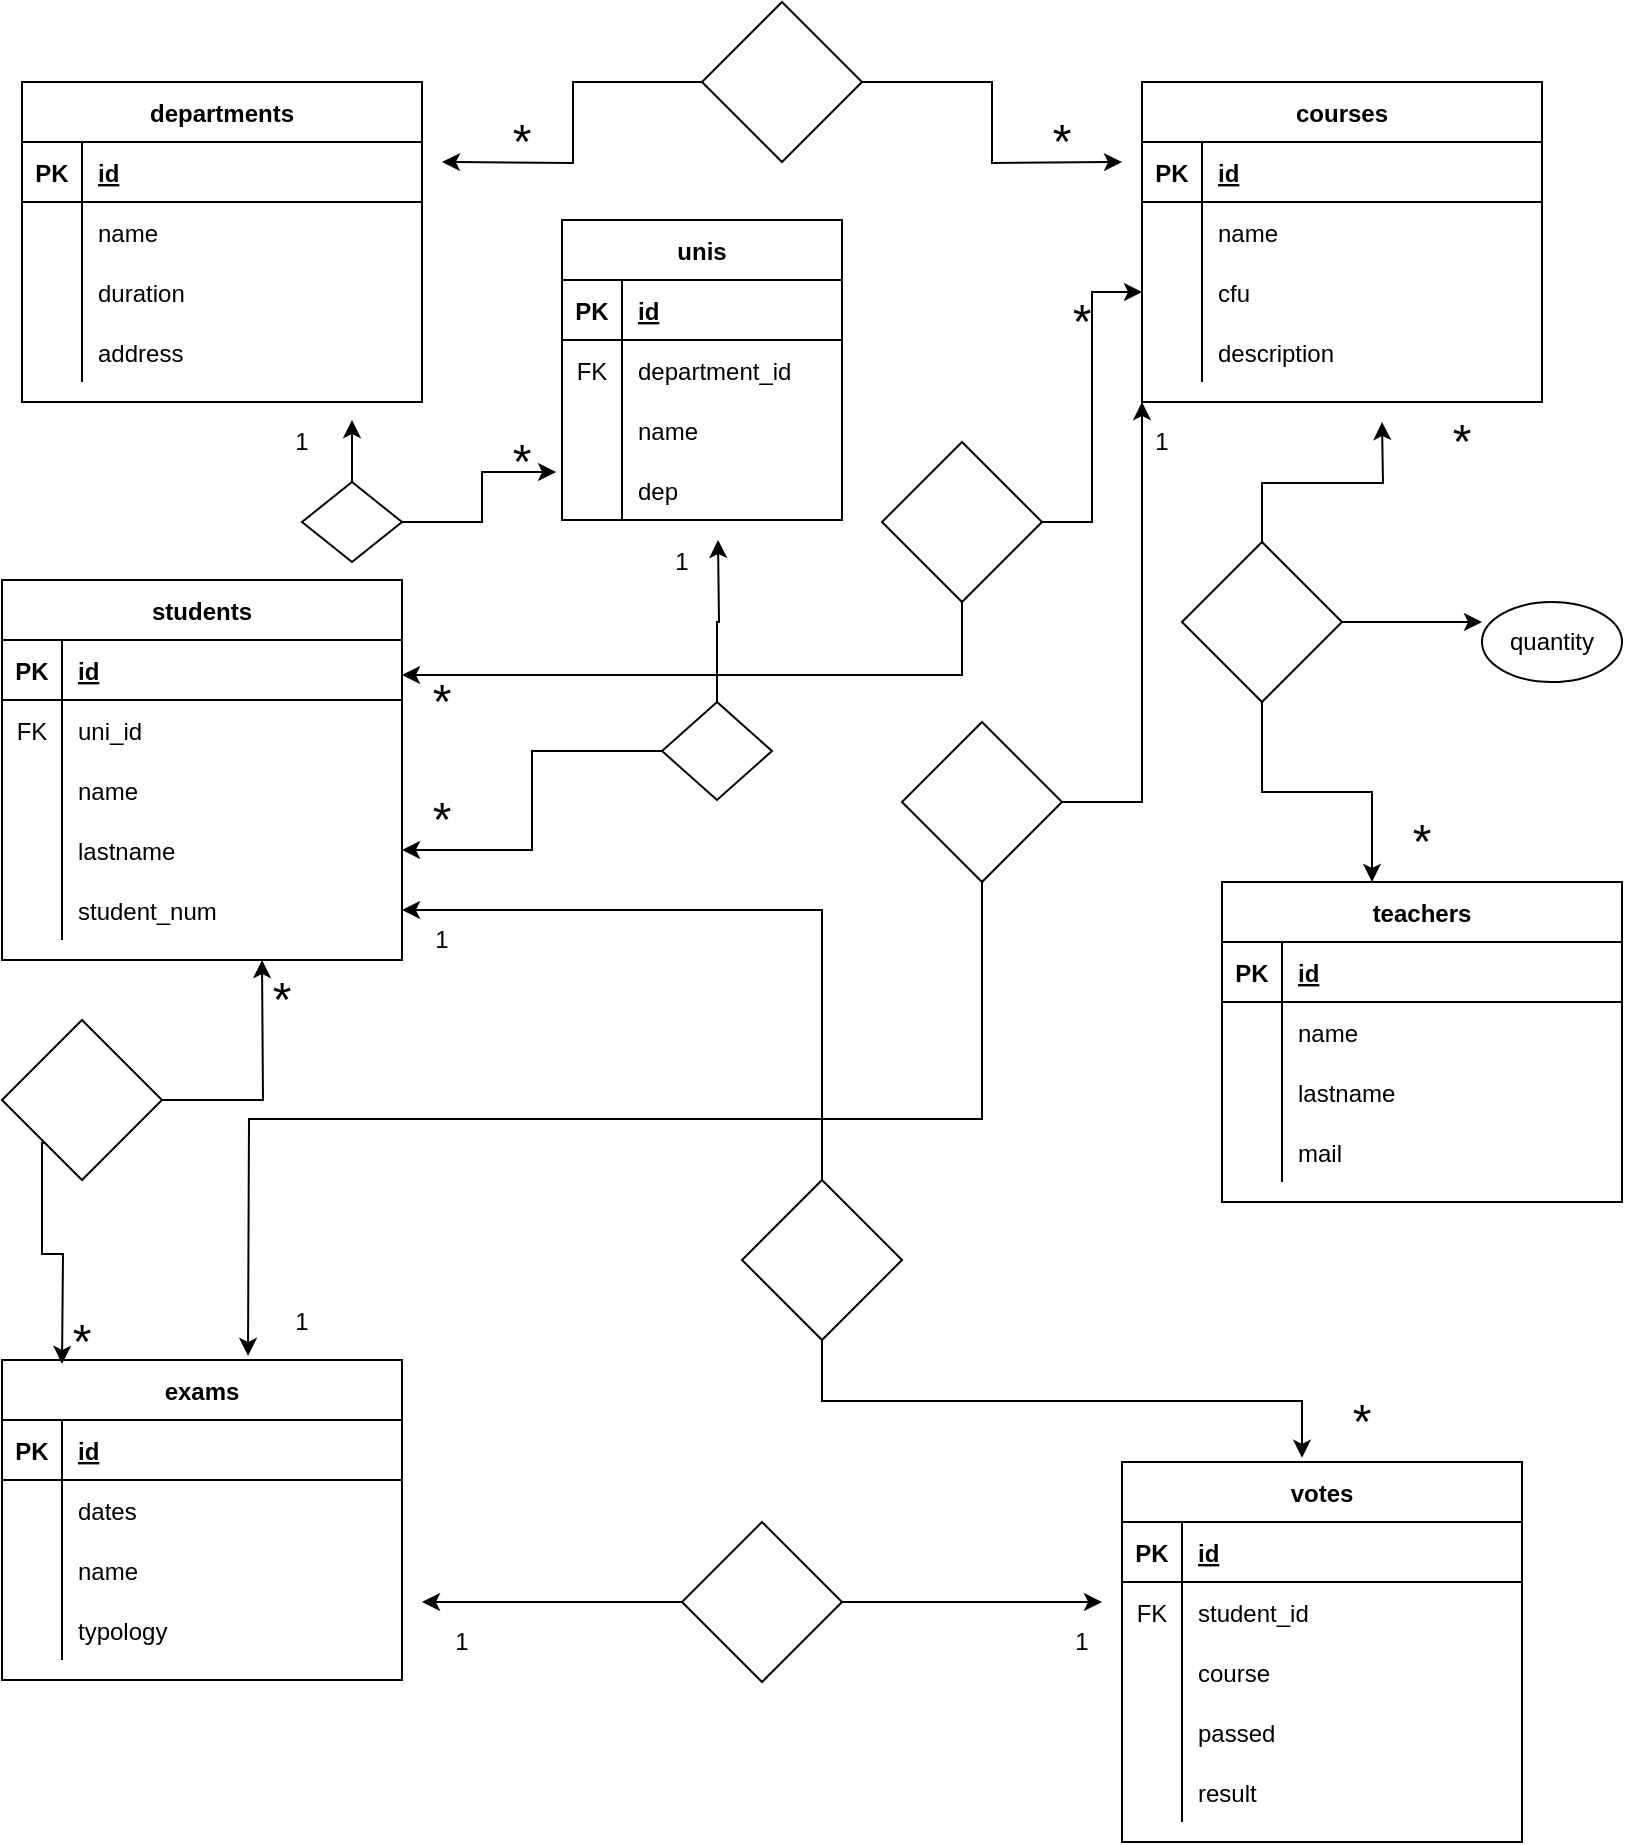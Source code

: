 <mxfile version="14.8.3"><diagram id="clsVCjoHMdySzh97KAbL" name="Page-1"><mxGraphModel dx="1422" dy="764" grid="1" gridSize="10" guides="1" tooltips="1" connect="1" arrows="1" fold="1" page="1" pageScale="1" pageWidth="850" pageHeight="1100" math="0" shadow="0"><root><mxCell id="0"/><mxCell id="1" parent="0"/><mxCell id="iBy4PMvm53z78CmQs3IG-14" value="departments" style="shape=table;startSize=30;container=1;collapsible=1;childLayout=tableLayout;fixedRows=1;rowLines=0;fontStyle=1;align=center;resizeLast=1;" vertex="1" parent="1"><mxGeometry x="40" y="41" width="200" height="160" as="geometry"/></mxCell><mxCell id="iBy4PMvm53z78CmQs3IG-15" value="" style="shape=partialRectangle;collapsible=0;dropTarget=0;pointerEvents=0;fillColor=none;top=0;left=0;bottom=1;right=0;points=[[0,0.5],[1,0.5]];portConstraint=eastwest;" vertex="1" parent="iBy4PMvm53z78CmQs3IG-14"><mxGeometry y="30" width="200" height="30" as="geometry"/></mxCell><mxCell id="iBy4PMvm53z78CmQs3IG-16" value="PK" style="shape=partialRectangle;connectable=0;fillColor=none;top=0;left=0;bottom=0;right=0;fontStyle=1;overflow=hidden;" vertex="1" parent="iBy4PMvm53z78CmQs3IG-15"><mxGeometry width="30" height="30" as="geometry"/></mxCell><mxCell id="iBy4PMvm53z78CmQs3IG-17" value="id" style="shape=partialRectangle;connectable=0;fillColor=none;top=0;left=0;bottom=0;right=0;align=left;spacingLeft=6;fontStyle=5;overflow=hidden;" vertex="1" parent="iBy4PMvm53z78CmQs3IG-15"><mxGeometry x="30" width="170" height="30" as="geometry"/></mxCell><mxCell id="iBy4PMvm53z78CmQs3IG-18" value="" style="shape=partialRectangle;collapsible=0;dropTarget=0;pointerEvents=0;fillColor=none;top=0;left=0;bottom=0;right=0;points=[[0,0.5],[1,0.5]];portConstraint=eastwest;" vertex="1" parent="iBy4PMvm53z78CmQs3IG-14"><mxGeometry y="60" width="200" height="30" as="geometry"/></mxCell><mxCell id="iBy4PMvm53z78CmQs3IG-19" value="" style="shape=partialRectangle;connectable=0;fillColor=none;top=0;left=0;bottom=0;right=0;editable=1;overflow=hidden;" vertex="1" parent="iBy4PMvm53z78CmQs3IG-18"><mxGeometry width="30" height="30" as="geometry"/></mxCell><mxCell id="iBy4PMvm53z78CmQs3IG-20" value="name" style="shape=partialRectangle;connectable=0;fillColor=none;top=0;left=0;bottom=0;right=0;align=left;spacingLeft=6;overflow=hidden;" vertex="1" parent="iBy4PMvm53z78CmQs3IG-18"><mxGeometry x="30" width="170" height="30" as="geometry"/></mxCell><mxCell id="iBy4PMvm53z78CmQs3IG-21" value="" style="shape=partialRectangle;collapsible=0;dropTarget=0;pointerEvents=0;fillColor=none;top=0;left=0;bottom=0;right=0;points=[[0,0.5],[1,0.5]];portConstraint=eastwest;" vertex="1" parent="iBy4PMvm53z78CmQs3IG-14"><mxGeometry y="90" width="200" height="30" as="geometry"/></mxCell><mxCell id="iBy4PMvm53z78CmQs3IG-22" value="" style="shape=partialRectangle;connectable=0;fillColor=none;top=0;left=0;bottom=0;right=0;editable=1;overflow=hidden;" vertex="1" parent="iBy4PMvm53z78CmQs3IG-21"><mxGeometry width="30" height="30" as="geometry"/></mxCell><mxCell id="iBy4PMvm53z78CmQs3IG-23" value="duration" style="shape=partialRectangle;connectable=0;fillColor=none;top=0;left=0;bottom=0;right=0;align=left;spacingLeft=6;overflow=hidden;" vertex="1" parent="iBy4PMvm53z78CmQs3IG-21"><mxGeometry x="30" width="170" height="30" as="geometry"/></mxCell><mxCell id="iBy4PMvm53z78CmQs3IG-24" value="" style="shape=partialRectangle;collapsible=0;dropTarget=0;pointerEvents=0;fillColor=none;top=0;left=0;bottom=0;right=0;points=[[0,0.5],[1,0.5]];portConstraint=eastwest;" vertex="1" parent="iBy4PMvm53z78CmQs3IG-14"><mxGeometry y="120" width="200" height="30" as="geometry"/></mxCell><mxCell id="iBy4PMvm53z78CmQs3IG-25" value="" style="shape=partialRectangle;connectable=0;fillColor=none;top=0;left=0;bottom=0;right=0;editable=1;overflow=hidden;" vertex="1" parent="iBy4PMvm53z78CmQs3IG-24"><mxGeometry width="30" height="30" as="geometry"/></mxCell><mxCell id="iBy4PMvm53z78CmQs3IG-26" value="address" style="shape=partialRectangle;connectable=0;fillColor=none;top=0;left=0;bottom=0;right=0;align=left;spacingLeft=6;overflow=hidden;" vertex="1" parent="iBy4PMvm53z78CmQs3IG-24"><mxGeometry x="30" width="170" height="30" as="geometry"/></mxCell><mxCell id="iBy4PMvm53z78CmQs3IG-27" value="courses" style="shape=table;startSize=30;container=1;collapsible=1;childLayout=tableLayout;fixedRows=1;rowLines=0;fontStyle=1;align=center;resizeLast=1;" vertex="1" parent="1"><mxGeometry x="600" y="41" width="200" height="160" as="geometry"/></mxCell><mxCell id="iBy4PMvm53z78CmQs3IG-28" value="" style="shape=partialRectangle;collapsible=0;dropTarget=0;pointerEvents=0;fillColor=none;top=0;left=0;bottom=1;right=0;points=[[0,0.5],[1,0.5]];portConstraint=eastwest;" vertex="1" parent="iBy4PMvm53z78CmQs3IG-27"><mxGeometry y="30" width="200" height="30" as="geometry"/></mxCell><mxCell id="iBy4PMvm53z78CmQs3IG-29" value="PK" style="shape=partialRectangle;connectable=0;fillColor=none;top=0;left=0;bottom=0;right=0;fontStyle=1;overflow=hidden;" vertex="1" parent="iBy4PMvm53z78CmQs3IG-28"><mxGeometry width="30" height="30" as="geometry"/></mxCell><mxCell id="iBy4PMvm53z78CmQs3IG-30" value="id" style="shape=partialRectangle;connectable=0;fillColor=none;top=0;left=0;bottom=0;right=0;align=left;spacingLeft=6;fontStyle=5;overflow=hidden;" vertex="1" parent="iBy4PMvm53z78CmQs3IG-28"><mxGeometry x="30" width="170" height="30" as="geometry"/></mxCell><mxCell id="iBy4PMvm53z78CmQs3IG-31" value="" style="shape=partialRectangle;collapsible=0;dropTarget=0;pointerEvents=0;fillColor=none;top=0;left=0;bottom=0;right=0;points=[[0,0.5],[1,0.5]];portConstraint=eastwest;" vertex="1" parent="iBy4PMvm53z78CmQs3IG-27"><mxGeometry y="60" width="200" height="30" as="geometry"/></mxCell><mxCell id="iBy4PMvm53z78CmQs3IG-32" value="" style="shape=partialRectangle;connectable=0;fillColor=none;top=0;left=0;bottom=0;right=0;editable=1;overflow=hidden;" vertex="1" parent="iBy4PMvm53z78CmQs3IG-31"><mxGeometry width="30" height="30" as="geometry"/></mxCell><mxCell id="iBy4PMvm53z78CmQs3IG-33" value="name" style="shape=partialRectangle;connectable=0;fillColor=none;top=0;left=0;bottom=0;right=0;align=left;spacingLeft=6;overflow=hidden;" vertex="1" parent="iBy4PMvm53z78CmQs3IG-31"><mxGeometry x="30" width="170" height="30" as="geometry"/></mxCell><mxCell id="iBy4PMvm53z78CmQs3IG-34" value="" style="shape=partialRectangle;collapsible=0;dropTarget=0;pointerEvents=0;fillColor=none;top=0;left=0;bottom=0;right=0;points=[[0,0.5],[1,0.5]];portConstraint=eastwest;" vertex="1" parent="iBy4PMvm53z78CmQs3IG-27"><mxGeometry y="90" width="200" height="30" as="geometry"/></mxCell><mxCell id="iBy4PMvm53z78CmQs3IG-35" value="" style="shape=partialRectangle;connectable=0;fillColor=none;top=0;left=0;bottom=0;right=0;editable=1;overflow=hidden;" vertex="1" parent="iBy4PMvm53z78CmQs3IG-34"><mxGeometry width="30" height="30" as="geometry"/></mxCell><mxCell id="iBy4PMvm53z78CmQs3IG-36" value="cfu" style="shape=partialRectangle;connectable=0;fillColor=none;top=0;left=0;bottom=0;right=0;align=left;spacingLeft=6;overflow=hidden;" vertex="1" parent="iBy4PMvm53z78CmQs3IG-34"><mxGeometry x="30" width="170" height="30" as="geometry"/></mxCell><mxCell id="iBy4PMvm53z78CmQs3IG-37" value="" style="shape=partialRectangle;collapsible=0;dropTarget=0;pointerEvents=0;fillColor=none;top=0;left=0;bottom=0;right=0;points=[[0,0.5],[1,0.5]];portConstraint=eastwest;" vertex="1" parent="iBy4PMvm53z78CmQs3IG-27"><mxGeometry y="120" width="200" height="30" as="geometry"/></mxCell><mxCell id="iBy4PMvm53z78CmQs3IG-38" value="" style="shape=partialRectangle;connectable=0;fillColor=none;top=0;left=0;bottom=0;right=0;editable=1;overflow=hidden;" vertex="1" parent="iBy4PMvm53z78CmQs3IG-37"><mxGeometry width="30" height="30" as="geometry"/></mxCell><mxCell id="iBy4PMvm53z78CmQs3IG-39" value="description" style="shape=partialRectangle;connectable=0;fillColor=none;top=0;left=0;bottom=0;right=0;align=left;spacingLeft=6;overflow=hidden;" vertex="1" parent="iBy4PMvm53z78CmQs3IG-37"><mxGeometry x="30" width="170" height="30" as="geometry"/></mxCell><mxCell id="iBy4PMvm53z78CmQs3IG-40" value="teachers" style="shape=table;startSize=30;container=1;collapsible=1;childLayout=tableLayout;fixedRows=1;rowLines=0;fontStyle=1;align=center;resizeLast=1;" vertex="1" parent="1"><mxGeometry x="640" y="441" width="200" height="160" as="geometry"/></mxCell><mxCell id="iBy4PMvm53z78CmQs3IG-41" value="" style="shape=partialRectangle;collapsible=0;dropTarget=0;pointerEvents=0;fillColor=none;top=0;left=0;bottom=1;right=0;points=[[0,0.5],[1,0.5]];portConstraint=eastwest;" vertex="1" parent="iBy4PMvm53z78CmQs3IG-40"><mxGeometry y="30" width="200" height="30" as="geometry"/></mxCell><mxCell id="iBy4PMvm53z78CmQs3IG-42" value="PK" style="shape=partialRectangle;connectable=0;fillColor=none;top=0;left=0;bottom=0;right=0;fontStyle=1;overflow=hidden;" vertex="1" parent="iBy4PMvm53z78CmQs3IG-41"><mxGeometry width="30" height="30" as="geometry"/></mxCell><mxCell id="iBy4PMvm53z78CmQs3IG-43" value="id" style="shape=partialRectangle;connectable=0;fillColor=none;top=0;left=0;bottom=0;right=0;align=left;spacingLeft=6;fontStyle=5;overflow=hidden;" vertex="1" parent="iBy4PMvm53z78CmQs3IG-41"><mxGeometry x="30" width="170" height="30" as="geometry"/></mxCell><mxCell id="iBy4PMvm53z78CmQs3IG-44" value="" style="shape=partialRectangle;collapsible=0;dropTarget=0;pointerEvents=0;fillColor=none;top=0;left=0;bottom=0;right=0;points=[[0,0.5],[1,0.5]];portConstraint=eastwest;" vertex="1" parent="iBy4PMvm53z78CmQs3IG-40"><mxGeometry y="60" width="200" height="30" as="geometry"/></mxCell><mxCell id="iBy4PMvm53z78CmQs3IG-45" value="" style="shape=partialRectangle;connectable=0;fillColor=none;top=0;left=0;bottom=0;right=0;editable=1;overflow=hidden;" vertex="1" parent="iBy4PMvm53z78CmQs3IG-44"><mxGeometry width="30" height="30" as="geometry"/></mxCell><mxCell id="iBy4PMvm53z78CmQs3IG-46" value="name" style="shape=partialRectangle;connectable=0;fillColor=none;top=0;left=0;bottom=0;right=0;align=left;spacingLeft=6;overflow=hidden;" vertex="1" parent="iBy4PMvm53z78CmQs3IG-44"><mxGeometry x="30" width="170" height="30" as="geometry"/></mxCell><mxCell id="iBy4PMvm53z78CmQs3IG-47" value="" style="shape=partialRectangle;collapsible=0;dropTarget=0;pointerEvents=0;fillColor=none;top=0;left=0;bottom=0;right=0;points=[[0,0.5],[1,0.5]];portConstraint=eastwest;" vertex="1" parent="iBy4PMvm53z78CmQs3IG-40"><mxGeometry y="90" width="200" height="30" as="geometry"/></mxCell><mxCell id="iBy4PMvm53z78CmQs3IG-48" value="" style="shape=partialRectangle;connectable=0;fillColor=none;top=0;left=0;bottom=0;right=0;editable=1;overflow=hidden;" vertex="1" parent="iBy4PMvm53z78CmQs3IG-47"><mxGeometry width="30" height="30" as="geometry"/></mxCell><mxCell id="iBy4PMvm53z78CmQs3IG-49" value="lastname" style="shape=partialRectangle;connectable=0;fillColor=none;top=0;left=0;bottom=0;right=0;align=left;spacingLeft=6;overflow=hidden;" vertex="1" parent="iBy4PMvm53z78CmQs3IG-47"><mxGeometry x="30" width="170" height="30" as="geometry"/></mxCell><mxCell id="iBy4PMvm53z78CmQs3IG-50" value="" style="shape=partialRectangle;collapsible=0;dropTarget=0;pointerEvents=0;fillColor=none;top=0;left=0;bottom=0;right=0;points=[[0,0.5],[1,0.5]];portConstraint=eastwest;" vertex="1" parent="iBy4PMvm53z78CmQs3IG-40"><mxGeometry y="120" width="200" height="30" as="geometry"/></mxCell><mxCell id="iBy4PMvm53z78CmQs3IG-51" value="" style="shape=partialRectangle;connectable=0;fillColor=none;top=0;left=0;bottom=0;right=0;editable=1;overflow=hidden;" vertex="1" parent="iBy4PMvm53z78CmQs3IG-50"><mxGeometry width="30" height="30" as="geometry"/></mxCell><mxCell id="iBy4PMvm53z78CmQs3IG-52" value="mail" style="shape=partialRectangle;connectable=0;fillColor=none;top=0;left=0;bottom=0;right=0;align=left;spacingLeft=6;overflow=hidden;" vertex="1" parent="iBy4PMvm53z78CmQs3IG-50"><mxGeometry x="30" width="170" height="30" as="geometry"/></mxCell><mxCell id="iBy4PMvm53z78CmQs3IG-53" value="exams" style="shape=table;startSize=30;container=1;collapsible=1;childLayout=tableLayout;fixedRows=1;rowLines=0;fontStyle=1;align=center;resizeLast=1;" vertex="1" parent="1"><mxGeometry x="30" y="680" width="200" height="160" as="geometry"/></mxCell><mxCell id="iBy4PMvm53z78CmQs3IG-54" value="" style="shape=partialRectangle;collapsible=0;dropTarget=0;pointerEvents=0;fillColor=none;top=0;left=0;bottom=1;right=0;points=[[0,0.5],[1,0.5]];portConstraint=eastwest;" vertex="1" parent="iBy4PMvm53z78CmQs3IG-53"><mxGeometry y="30" width="200" height="30" as="geometry"/></mxCell><mxCell id="iBy4PMvm53z78CmQs3IG-55" value="PK" style="shape=partialRectangle;connectable=0;fillColor=none;top=0;left=0;bottom=0;right=0;fontStyle=1;overflow=hidden;" vertex="1" parent="iBy4PMvm53z78CmQs3IG-54"><mxGeometry width="30" height="30" as="geometry"/></mxCell><mxCell id="iBy4PMvm53z78CmQs3IG-56" value="id" style="shape=partialRectangle;connectable=0;fillColor=none;top=0;left=0;bottom=0;right=0;align=left;spacingLeft=6;fontStyle=5;overflow=hidden;" vertex="1" parent="iBy4PMvm53z78CmQs3IG-54"><mxGeometry x="30" width="170" height="30" as="geometry"/></mxCell><mxCell id="iBy4PMvm53z78CmQs3IG-57" value="" style="shape=partialRectangle;collapsible=0;dropTarget=0;pointerEvents=0;fillColor=none;top=0;left=0;bottom=0;right=0;points=[[0,0.5],[1,0.5]];portConstraint=eastwest;" vertex="1" parent="iBy4PMvm53z78CmQs3IG-53"><mxGeometry y="60" width="200" height="30" as="geometry"/></mxCell><mxCell id="iBy4PMvm53z78CmQs3IG-58" value="" style="shape=partialRectangle;connectable=0;fillColor=none;top=0;left=0;bottom=0;right=0;editable=1;overflow=hidden;" vertex="1" parent="iBy4PMvm53z78CmQs3IG-57"><mxGeometry width="30" height="30" as="geometry"/></mxCell><mxCell id="iBy4PMvm53z78CmQs3IG-59" value="dates" style="shape=partialRectangle;connectable=0;fillColor=none;top=0;left=0;bottom=0;right=0;align=left;spacingLeft=6;overflow=hidden;" vertex="1" parent="iBy4PMvm53z78CmQs3IG-57"><mxGeometry x="30" width="170" height="30" as="geometry"/></mxCell><mxCell id="iBy4PMvm53z78CmQs3IG-60" value="" style="shape=partialRectangle;collapsible=0;dropTarget=0;pointerEvents=0;fillColor=none;top=0;left=0;bottom=0;right=0;points=[[0,0.5],[1,0.5]];portConstraint=eastwest;" vertex="1" parent="iBy4PMvm53z78CmQs3IG-53"><mxGeometry y="90" width="200" height="30" as="geometry"/></mxCell><mxCell id="iBy4PMvm53z78CmQs3IG-61" value="" style="shape=partialRectangle;connectable=0;fillColor=none;top=0;left=0;bottom=0;right=0;editable=1;overflow=hidden;" vertex="1" parent="iBy4PMvm53z78CmQs3IG-60"><mxGeometry width="30" height="30" as="geometry"/></mxCell><mxCell id="iBy4PMvm53z78CmQs3IG-62" value="name" style="shape=partialRectangle;connectable=0;fillColor=none;top=0;left=0;bottom=0;right=0;align=left;spacingLeft=6;overflow=hidden;" vertex="1" parent="iBy4PMvm53z78CmQs3IG-60"><mxGeometry x="30" width="170" height="30" as="geometry"/></mxCell><mxCell id="iBy4PMvm53z78CmQs3IG-63" value="" style="shape=partialRectangle;collapsible=0;dropTarget=0;pointerEvents=0;fillColor=none;top=0;left=0;bottom=0;right=0;points=[[0,0.5],[1,0.5]];portConstraint=eastwest;" vertex="1" parent="iBy4PMvm53z78CmQs3IG-53"><mxGeometry y="120" width="200" height="30" as="geometry"/></mxCell><mxCell id="iBy4PMvm53z78CmQs3IG-64" value="" style="shape=partialRectangle;connectable=0;fillColor=none;top=0;left=0;bottom=0;right=0;editable=1;overflow=hidden;" vertex="1" parent="iBy4PMvm53z78CmQs3IG-63"><mxGeometry width="30" height="30" as="geometry"/></mxCell><mxCell id="iBy4PMvm53z78CmQs3IG-65" value="typology" style="shape=partialRectangle;connectable=0;fillColor=none;top=0;left=0;bottom=0;right=0;align=left;spacingLeft=6;overflow=hidden;" vertex="1" parent="iBy4PMvm53z78CmQs3IG-63"><mxGeometry x="30" width="170" height="30" as="geometry"/></mxCell><mxCell id="iBy4PMvm53z78CmQs3IG-66" value="students" style="shape=table;startSize=30;container=1;collapsible=1;childLayout=tableLayout;fixedRows=1;rowLines=0;fontStyle=1;align=center;resizeLast=1;" vertex="1" parent="1"><mxGeometry x="30" y="290" width="200" height="190" as="geometry"/></mxCell><mxCell id="iBy4PMvm53z78CmQs3IG-67" value="" style="shape=partialRectangle;collapsible=0;dropTarget=0;pointerEvents=0;fillColor=none;top=0;left=0;bottom=1;right=0;points=[[0,0.5],[1,0.5]];portConstraint=eastwest;" vertex="1" parent="iBy4PMvm53z78CmQs3IG-66"><mxGeometry y="30" width="200" height="30" as="geometry"/></mxCell><mxCell id="iBy4PMvm53z78CmQs3IG-68" value="PK" style="shape=partialRectangle;connectable=0;fillColor=none;top=0;left=0;bottom=0;right=0;fontStyle=1;overflow=hidden;" vertex="1" parent="iBy4PMvm53z78CmQs3IG-67"><mxGeometry width="30" height="30" as="geometry"/></mxCell><mxCell id="iBy4PMvm53z78CmQs3IG-69" value="id" style="shape=partialRectangle;connectable=0;fillColor=none;top=0;left=0;bottom=0;right=0;align=left;spacingLeft=6;fontStyle=5;overflow=hidden;" vertex="1" parent="iBy4PMvm53z78CmQs3IG-67"><mxGeometry x="30" width="170" height="30" as="geometry"/></mxCell><mxCell id="iBy4PMvm53z78CmQs3IG-201" value="" style="shape=partialRectangle;collapsible=0;dropTarget=0;pointerEvents=0;fillColor=none;top=0;left=0;bottom=0;right=0;points=[[0,0.5],[1,0.5]];portConstraint=eastwest;" vertex="1" parent="iBy4PMvm53z78CmQs3IG-66"><mxGeometry y="60" width="200" height="30" as="geometry"/></mxCell><mxCell id="iBy4PMvm53z78CmQs3IG-202" value="FK" style="shape=partialRectangle;connectable=0;fillColor=none;top=0;left=0;bottom=0;right=0;fontStyle=0;overflow=hidden;" vertex="1" parent="iBy4PMvm53z78CmQs3IG-201"><mxGeometry width="30" height="30" as="geometry"/></mxCell><mxCell id="iBy4PMvm53z78CmQs3IG-203" value="uni_id" style="shape=partialRectangle;connectable=0;fillColor=none;top=0;left=0;bottom=0;right=0;align=left;spacingLeft=6;fontStyle=0;overflow=hidden;" vertex="1" parent="iBy4PMvm53z78CmQs3IG-201"><mxGeometry x="30" width="170" height="30" as="geometry"/></mxCell><mxCell id="iBy4PMvm53z78CmQs3IG-70" value="" style="shape=partialRectangle;collapsible=0;dropTarget=0;pointerEvents=0;fillColor=none;top=0;left=0;bottom=0;right=0;points=[[0,0.5],[1,0.5]];portConstraint=eastwest;" vertex="1" parent="iBy4PMvm53z78CmQs3IG-66"><mxGeometry y="90" width="200" height="30" as="geometry"/></mxCell><mxCell id="iBy4PMvm53z78CmQs3IG-71" value="" style="shape=partialRectangle;connectable=0;fillColor=none;top=0;left=0;bottom=0;right=0;editable=1;overflow=hidden;" vertex="1" parent="iBy4PMvm53z78CmQs3IG-70"><mxGeometry width="30" height="30" as="geometry"/></mxCell><mxCell id="iBy4PMvm53z78CmQs3IG-72" value="name" style="shape=partialRectangle;connectable=0;fillColor=none;top=0;left=0;bottom=0;right=0;align=left;spacingLeft=6;overflow=hidden;" vertex="1" parent="iBy4PMvm53z78CmQs3IG-70"><mxGeometry x="30" width="170" height="30" as="geometry"/></mxCell><mxCell id="iBy4PMvm53z78CmQs3IG-73" value="" style="shape=partialRectangle;collapsible=0;dropTarget=0;pointerEvents=0;fillColor=none;top=0;left=0;bottom=0;right=0;points=[[0,0.5],[1,0.5]];portConstraint=eastwest;" vertex="1" parent="iBy4PMvm53z78CmQs3IG-66"><mxGeometry y="120" width="200" height="30" as="geometry"/></mxCell><mxCell id="iBy4PMvm53z78CmQs3IG-74" value="" style="shape=partialRectangle;connectable=0;fillColor=none;top=0;left=0;bottom=0;right=0;editable=1;overflow=hidden;" vertex="1" parent="iBy4PMvm53z78CmQs3IG-73"><mxGeometry width="30" height="30" as="geometry"/></mxCell><mxCell id="iBy4PMvm53z78CmQs3IG-75" value="lastname" style="shape=partialRectangle;connectable=0;fillColor=none;top=0;left=0;bottom=0;right=0;align=left;spacingLeft=6;overflow=hidden;" vertex="1" parent="iBy4PMvm53z78CmQs3IG-73"><mxGeometry x="30" width="170" height="30" as="geometry"/></mxCell><mxCell id="iBy4PMvm53z78CmQs3IG-76" value="" style="shape=partialRectangle;collapsible=0;dropTarget=0;pointerEvents=0;fillColor=none;top=0;left=0;bottom=0;right=0;points=[[0,0.5],[1,0.5]];portConstraint=eastwest;" vertex="1" parent="iBy4PMvm53z78CmQs3IG-66"><mxGeometry y="150" width="200" height="30" as="geometry"/></mxCell><mxCell id="iBy4PMvm53z78CmQs3IG-77" value="" style="shape=partialRectangle;connectable=0;fillColor=none;top=0;left=0;bottom=0;right=0;editable=1;overflow=hidden;" vertex="1" parent="iBy4PMvm53z78CmQs3IG-76"><mxGeometry width="30" height="30" as="geometry"/></mxCell><mxCell id="iBy4PMvm53z78CmQs3IG-78" value="student_num" style="shape=partialRectangle;connectable=0;fillColor=none;top=0;left=0;bottom=0;right=0;align=left;spacingLeft=6;overflow=hidden;" vertex="1" parent="iBy4PMvm53z78CmQs3IG-76"><mxGeometry x="30" width="170" height="30" as="geometry"/></mxCell><mxCell id="iBy4PMvm53z78CmQs3IG-79" value="votes" style="shape=table;startSize=30;container=1;collapsible=1;childLayout=tableLayout;fixedRows=1;rowLines=0;fontStyle=1;align=center;resizeLast=1;" vertex="1" parent="1"><mxGeometry x="590" y="731" width="200" height="190" as="geometry"/></mxCell><mxCell id="iBy4PMvm53z78CmQs3IG-80" value="" style="shape=partialRectangle;collapsible=0;dropTarget=0;pointerEvents=0;fillColor=none;top=0;left=0;bottom=1;right=0;points=[[0,0.5],[1,0.5]];portConstraint=eastwest;" vertex="1" parent="iBy4PMvm53z78CmQs3IG-79"><mxGeometry y="30" width="200" height="30" as="geometry"/></mxCell><mxCell id="iBy4PMvm53z78CmQs3IG-81" value="PK" style="shape=partialRectangle;connectable=0;fillColor=none;top=0;left=0;bottom=0;right=0;fontStyle=1;overflow=hidden;" vertex="1" parent="iBy4PMvm53z78CmQs3IG-80"><mxGeometry width="30" height="30" as="geometry"/></mxCell><mxCell id="iBy4PMvm53z78CmQs3IG-82" value="id" style="shape=partialRectangle;connectable=0;fillColor=none;top=0;left=0;bottom=0;right=0;align=left;spacingLeft=6;fontStyle=5;overflow=hidden;" vertex="1" parent="iBy4PMvm53z78CmQs3IG-80"><mxGeometry x="30" width="170" height="30" as="geometry"/></mxCell><mxCell id="iBy4PMvm53z78CmQs3IG-137" value="" style="shape=partialRectangle;collapsible=0;dropTarget=0;pointerEvents=0;fillColor=none;top=0;left=0;bottom=0;right=0;points=[[0,0.5],[1,0.5]];portConstraint=eastwest;" vertex="1" parent="iBy4PMvm53z78CmQs3IG-79"><mxGeometry y="60" width="200" height="30" as="geometry"/></mxCell><mxCell id="iBy4PMvm53z78CmQs3IG-138" value="FK" style="shape=partialRectangle;connectable=0;fillColor=none;top=0;left=0;bottom=0;right=0;fontStyle=0;overflow=hidden;" vertex="1" parent="iBy4PMvm53z78CmQs3IG-137"><mxGeometry width="30" height="30" as="geometry"/></mxCell><mxCell id="iBy4PMvm53z78CmQs3IG-139" value="student_id" style="shape=partialRectangle;connectable=0;fillColor=none;top=0;left=0;bottom=0;right=0;align=left;spacingLeft=6;fontStyle=0;overflow=hidden;" vertex="1" parent="iBy4PMvm53z78CmQs3IG-137"><mxGeometry x="30" width="170" height="30" as="geometry"/></mxCell><mxCell id="iBy4PMvm53z78CmQs3IG-83" value="" style="shape=partialRectangle;collapsible=0;dropTarget=0;pointerEvents=0;fillColor=none;top=0;left=0;bottom=0;right=0;points=[[0,0.5],[1,0.5]];portConstraint=eastwest;" vertex="1" parent="iBy4PMvm53z78CmQs3IG-79"><mxGeometry y="90" width="200" height="30" as="geometry"/></mxCell><mxCell id="iBy4PMvm53z78CmQs3IG-84" value="" style="shape=partialRectangle;connectable=0;fillColor=none;top=0;left=0;bottom=0;right=0;editable=1;overflow=hidden;" vertex="1" parent="iBy4PMvm53z78CmQs3IG-83"><mxGeometry width="30" height="30" as="geometry"/></mxCell><mxCell id="iBy4PMvm53z78CmQs3IG-85" value="course" style="shape=partialRectangle;connectable=0;fillColor=none;top=0;left=0;bottom=0;right=0;align=left;spacingLeft=6;overflow=hidden;" vertex="1" parent="iBy4PMvm53z78CmQs3IG-83"><mxGeometry x="30" width="170" height="30" as="geometry"/></mxCell><mxCell id="iBy4PMvm53z78CmQs3IG-86" value="" style="shape=partialRectangle;collapsible=0;dropTarget=0;pointerEvents=0;fillColor=none;top=0;left=0;bottom=0;right=0;points=[[0,0.5],[1,0.5]];portConstraint=eastwest;" vertex="1" parent="iBy4PMvm53z78CmQs3IG-79"><mxGeometry y="120" width="200" height="30" as="geometry"/></mxCell><mxCell id="iBy4PMvm53z78CmQs3IG-87" value="" style="shape=partialRectangle;connectable=0;fillColor=none;top=0;left=0;bottom=0;right=0;editable=1;overflow=hidden;" vertex="1" parent="iBy4PMvm53z78CmQs3IG-86"><mxGeometry width="30" height="30" as="geometry"/></mxCell><mxCell id="iBy4PMvm53z78CmQs3IG-88" value="passed" style="shape=partialRectangle;connectable=0;fillColor=none;top=0;left=0;bottom=0;right=0;align=left;spacingLeft=6;overflow=hidden;" vertex="1" parent="iBy4PMvm53z78CmQs3IG-86"><mxGeometry x="30" width="170" height="30" as="geometry"/></mxCell><mxCell id="iBy4PMvm53z78CmQs3IG-89" value="" style="shape=partialRectangle;collapsible=0;dropTarget=0;pointerEvents=0;fillColor=none;top=0;left=0;bottom=0;right=0;points=[[0,0.5],[1,0.5]];portConstraint=eastwest;" vertex="1" parent="iBy4PMvm53z78CmQs3IG-79"><mxGeometry y="150" width="200" height="30" as="geometry"/></mxCell><mxCell id="iBy4PMvm53z78CmQs3IG-90" value="" style="shape=partialRectangle;connectable=0;fillColor=none;top=0;left=0;bottom=0;right=0;editable=1;overflow=hidden;" vertex="1" parent="iBy4PMvm53z78CmQs3IG-89"><mxGeometry width="30" height="30" as="geometry"/></mxCell><mxCell id="iBy4PMvm53z78CmQs3IG-91" value="result" style="shape=partialRectangle;connectable=0;fillColor=none;top=0;left=0;bottom=0;right=0;align=left;spacingLeft=6;overflow=hidden;" vertex="1" parent="iBy4PMvm53z78CmQs3IG-89"><mxGeometry x="30" width="170" height="30" as="geometry"/></mxCell><mxCell id="iBy4PMvm53z78CmQs3IG-93" style="edgeStyle=orthogonalEdgeStyle;rounded=0;orthogonalLoop=1;jettySize=auto;html=1;exitX=0;exitY=0.5;exitDx=0;exitDy=0;" edge="1" parent="1" source="iBy4PMvm53z78CmQs3IG-92"><mxGeometry relative="1" as="geometry"><mxPoint x="250" y="81" as="targetPoint"/></mxGeometry></mxCell><mxCell id="iBy4PMvm53z78CmQs3IG-94" style="edgeStyle=orthogonalEdgeStyle;rounded=0;orthogonalLoop=1;jettySize=auto;html=1;exitX=1;exitY=0.5;exitDx=0;exitDy=0;" edge="1" parent="1" source="iBy4PMvm53z78CmQs3IG-92"><mxGeometry relative="1" as="geometry"><mxPoint x="590" y="81" as="targetPoint"/></mxGeometry></mxCell><mxCell id="iBy4PMvm53z78CmQs3IG-92" value="" style="rhombus;whiteSpace=wrap;html=1;" vertex="1" parent="1"><mxGeometry x="380" y="1" width="80" height="80" as="geometry"/></mxCell><mxCell id="iBy4PMvm53z78CmQs3IG-95" value="&lt;font style=&quot;font-size: 24px&quot;&gt;*&lt;/font&gt;" style="text;html=1;strokeColor=none;fillColor=none;align=center;verticalAlign=middle;whiteSpace=wrap;rounded=0;" vertex="1" parent="1"><mxGeometry x="270" y="61" width="40" height="20" as="geometry"/></mxCell><mxCell id="iBy4PMvm53z78CmQs3IG-96" value="&lt;font style=&quot;font-size: 24px&quot;&gt;*&lt;/font&gt;" style="text;html=1;strokeColor=none;fillColor=none;align=center;verticalAlign=middle;whiteSpace=wrap;rounded=0;" vertex="1" parent="1"><mxGeometry x="540" y="61" width="40" height="20" as="geometry"/></mxCell><mxCell id="iBy4PMvm53z78CmQs3IG-107" style="edgeStyle=orthogonalEdgeStyle;rounded=0;orthogonalLoop=1;jettySize=auto;html=1;exitX=1;exitY=0.5;exitDx=0;exitDy=0;" edge="1" parent="1" source="iBy4PMvm53z78CmQs3IG-97" target="iBy4PMvm53z78CmQs3IG-34"><mxGeometry relative="1" as="geometry"/></mxCell><mxCell id="iBy4PMvm53z78CmQs3IG-161" style="edgeStyle=orthogonalEdgeStyle;rounded=0;orthogonalLoop=1;jettySize=auto;html=1;exitX=0.5;exitY=1;exitDx=0;exitDy=0;entryX=1;entryY=0.25;entryDx=0;entryDy=0;" edge="1" parent="1" source="iBy4PMvm53z78CmQs3IG-97" target="iBy4PMvm53z78CmQs3IG-66"><mxGeometry relative="1" as="geometry"/></mxCell><mxCell id="iBy4PMvm53z78CmQs3IG-97" value="" style="rhombus;whiteSpace=wrap;html=1;" vertex="1" parent="1"><mxGeometry x="470" y="221" width="80" height="80" as="geometry"/></mxCell><mxCell id="iBy4PMvm53z78CmQs3IG-99" style="edgeStyle=orthogonalEdgeStyle;rounded=0;orthogonalLoop=1;jettySize=auto;html=1;exitX=0.5;exitY=1;exitDx=0;exitDy=0;entryX=0.375;entryY=0;entryDx=0;entryDy=0;entryPerimeter=0;" edge="1" parent="1" source="iBy4PMvm53z78CmQs3IG-98" target="iBy4PMvm53z78CmQs3IG-40"><mxGeometry relative="1" as="geometry"/></mxCell><mxCell id="iBy4PMvm53z78CmQs3IG-100" style="edgeStyle=orthogonalEdgeStyle;rounded=0;orthogonalLoop=1;jettySize=auto;html=1;exitX=0.5;exitY=0;exitDx=0;exitDy=0;" edge="1" parent="1" source="iBy4PMvm53z78CmQs3IG-98"><mxGeometry relative="1" as="geometry"><mxPoint x="720" y="211" as="targetPoint"/></mxGeometry></mxCell><mxCell id="iBy4PMvm53z78CmQs3IG-105" style="edgeStyle=orthogonalEdgeStyle;rounded=0;orthogonalLoop=1;jettySize=auto;html=1;exitX=1;exitY=0.5;exitDx=0;exitDy=0;entryX=0;entryY=0.25;entryDx=0;entryDy=0;entryPerimeter=0;" edge="1" parent="1" source="iBy4PMvm53z78CmQs3IG-98" target="iBy4PMvm53z78CmQs3IG-104"><mxGeometry relative="1" as="geometry"/></mxCell><mxCell id="iBy4PMvm53z78CmQs3IG-98" value="" style="rhombus;whiteSpace=wrap;html=1;" vertex="1" parent="1"><mxGeometry x="620" y="271" width="80" height="80" as="geometry"/></mxCell><mxCell id="iBy4PMvm53z78CmQs3IG-102" value="&lt;font style=&quot;font-size: 24px&quot;&gt;*&lt;/font&gt;" style="text;html=1;strokeColor=none;fillColor=none;align=center;verticalAlign=middle;whiteSpace=wrap;rounded=0;" vertex="1" parent="1"><mxGeometry x="740" y="211" width="40" height="20" as="geometry"/></mxCell><mxCell id="iBy4PMvm53z78CmQs3IG-103" value="&lt;font style=&quot;font-size: 24px&quot;&gt;*&lt;/font&gt;" style="text;html=1;strokeColor=none;fillColor=none;align=center;verticalAlign=middle;whiteSpace=wrap;rounded=0;" vertex="1" parent="1"><mxGeometry x="720" y="411" width="40" height="20" as="geometry"/></mxCell><mxCell id="iBy4PMvm53z78CmQs3IG-104" value="&lt;div&gt;quantity&lt;/div&gt;" style="ellipse;whiteSpace=wrap;html=1;" vertex="1" parent="1"><mxGeometry x="770" y="301" width="70" height="40" as="geometry"/></mxCell><mxCell id="iBy4PMvm53z78CmQs3IG-108" value="&lt;font style=&quot;font-size: 24px&quot;&gt;*&lt;/font&gt;" style="text;html=1;strokeColor=none;fillColor=none;align=center;verticalAlign=middle;whiteSpace=wrap;rounded=0;" vertex="1" parent="1"><mxGeometry x="550" y="151" width="40" height="20" as="geometry"/></mxCell><mxCell id="iBy4PMvm53z78CmQs3IG-120" style="edgeStyle=orthogonalEdgeStyle;rounded=0;orthogonalLoop=1;jettySize=auto;html=1;entryX=0;entryY=1;entryDx=0;entryDy=0;" edge="1" parent="1" source="iBy4PMvm53z78CmQs3IG-118" target="iBy4PMvm53z78CmQs3IG-27"><mxGeometry relative="1" as="geometry"/></mxCell><mxCell id="iBy4PMvm53z78CmQs3IG-143" style="edgeStyle=orthogonalEdgeStyle;rounded=0;orthogonalLoop=1;jettySize=auto;html=1;exitX=0.5;exitY=1;exitDx=0;exitDy=0;entryX=0.615;entryY=-0.019;entryDx=0;entryDy=0;entryPerimeter=0;" edge="1" parent="1" source="iBy4PMvm53z78CmQs3IG-118"><mxGeometry relative="1" as="geometry"><mxPoint x="153" y="677.96" as="targetPoint"/></mxGeometry></mxCell><mxCell id="iBy4PMvm53z78CmQs3IG-118" value="" style="rhombus;whiteSpace=wrap;html=1;" vertex="1" parent="1"><mxGeometry x="480" y="361" width="80" height="80" as="geometry"/></mxCell><mxCell id="iBy4PMvm53z78CmQs3IG-125" style="edgeStyle=orthogonalEdgeStyle;rounded=0;orthogonalLoop=1;jettySize=auto;html=1;exitX=0.5;exitY=1;exitDx=0;exitDy=0;entryX=0.15;entryY=0.006;entryDx=0;entryDy=0;entryPerimeter=0;" edge="1" parent="1"><mxGeometry relative="1" as="geometry"><mxPoint x="70" y="571" as="sourcePoint"/><mxPoint x="60" y="681.96" as="targetPoint"/></mxGeometry></mxCell><mxCell id="iBy4PMvm53z78CmQs3IG-204" style="edgeStyle=orthogonalEdgeStyle;rounded=0;orthogonalLoop=1;jettySize=auto;html=1;exitX=1;exitY=0.5;exitDx=0;exitDy=0;" edge="1" parent="1" source="iBy4PMvm53z78CmQs3IG-123"><mxGeometry relative="1" as="geometry"><mxPoint x="160" y="480" as="targetPoint"/></mxGeometry></mxCell><mxCell id="iBy4PMvm53z78CmQs3IG-123" value="" style="rhombus;whiteSpace=wrap;html=1;" vertex="1" parent="1"><mxGeometry x="30" y="510" width="80" height="80" as="geometry"/></mxCell><mxCell id="iBy4PMvm53z78CmQs3IG-127" value="&lt;font style=&quot;font-size: 24px&quot;&gt;*&lt;/font&gt;" style="text;html=1;strokeColor=none;fillColor=none;align=center;verticalAlign=middle;whiteSpace=wrap;rounded=0;" vertex="1" parent="1"><mxGeometry x="50" y="661" width="40" height="20" as="geometry"/></mxCell><mxCell id="iBy4PMvm53z78CmQs3IG-128" value="&lt;font style=&quot;font-size: 24px&quot;&gt;*&lt;/font&gt;" style="text;html=1;strokeColor=none;fillColor=none;align=center;verticalAlign=middle;whiteSpace=wrap;rounded=0;" vertex="1" parent="1"><mxGeometry x="150" y="490" width="40" height="20" as="geometry"/></mxCell><mxCell id="iBy4PMvm53z78CmQs3IG-151" style="edgeStyle=orthogonalEdgeStyle;rounded=0;orthogonalLoop=1;jettySize=auto;html=1;exitX=0.5;exitY=1;exitDx=0;exitDy=0;entryX=0.45;entryY=-0.011;entryDx=0;entryDy=0;entryPerimeter=0;" edge="1" parent="1" source="iBy4PMvm53z78CmQs3IG-141" target="iBy4PMvm53z78CmQs3IG-79"><mxGeometry relative="1" as="geometry"/></mxCell><mxCell id="iBy4PMvm53z78CmQs3IG-191" style="edgeStyle=orthogonalEdgeStyle;rounded=0;orthogonalLoop=1;jettySize=auto;html=1;exitX=0.5;exitY=0;exitDx=0;exitDy=0;entryX=1;entryY=0.5;entryDx=0;entryDy=0;" edge="1" parent="1" source="iBy4PMvm53z78CmQs3IG-141" target="iBy4PMvm53z78CmQs3IG-76"><mxGeometry relative="1" as="geometry"/></mxCell><mxCell id="iBy4PMvm53z78CmQs3IG-141" value="" style="rhombus;whiteSpace=wrap;html=1;" vertex="1" parent="1"><mxGeometry x="400" y="590" width="80" height="80" as="geometry"/></mxCell><mxCell id="iBy4PMvm53z78CmQs3IG-145" value="1" style="text;html=1;strokeColor=none;fillColor=none;align=center;verticalAlign=middle;whiteSpace=wrap;rounded=0;" vertex="1" parent="1"><mxGeometry x="160" y="651" width="40" height="20" as="geometry"/></mxCell><mxCell id="iBy4PMvm53z78CmQs3IG-146" value="1" style="text;html=1;strokeColor=none;fillColor=none;align=center;verticalAlign=middle;whiteSpace=wrap;rounded=0;" vertex="1" parent="1"><mxGeometry x="590" y="211" width="40" height="20" as="geometry"/></mxCell><mxCell id="iBy4PMvm53z78CmQs3IG-153" value="&lt;font style=&quot;font-size: 24px&quot;&gt;*&lt;/font&gt;" style="text;html=1;strokeColor=none;fillColor=none;align=center;verticalAlign=middle;whiteSpace=wrap;rounded=0;" vertex="1" parent="1"><mxGeometry x="690" y="701" width="40" height="20" as="geometry"/></mxCell><mxCell id="iBy4PMvm53z78CmQs3IG-155" style="edgeStyle=orthogonalEdgeStyle;rounded=0;orthogonalLoop=1;jettySize=auto;html=1;exitX=1;exitY=0.5;exitDx=0;exitDy=0;" edge="1" parent="1" source="iBy4PMvm53z78CmQs3IG-154"><mxGeometry relative="1" as="geometry"><mxPoint x="580" y="801" as="targetPoint"/></mxGeometry></mxCell><mxCell id="iBy4PMvm53z78CmQs3IG-156" style="edgeStyle=orthogonalEdgeStyle;rounded=0;orthogonalLoop=1;jettySize=auto;html=1;exitX=0;exitY=0.5;exitDx=0;exitDy=0;" edge="1" parent="1" source="iBy4PMvm53z78CmQs3IG-154"><mxGeometry relative="1" as="geometry"><mxPoint x="240" y="801" as="targetPoint"/></mxGeometry></mxCell><mxCell id="iBy4PMvm53z78CmQs3IG-154" value="" style="rhombus;whiteSpace=wrap;html=1;" vertex="1" parent="1"><mxGeometry x="370" y="761" width="80" height="80" as="geometry"/></mxCell><mxCell id="iBy4PMvm53z78CmQs3IG-157" value="1" style="text;html=1;strokeColor=none;fillColor=none;align=center;verticalAlign=middle;whiteSpace=wrap;rounded=0;" vertex="1" parent="1"><mxGeometry x="240" y="811" width="40" height="20" as="geometry"/></mxCell><mxCell id="iBy4PMvm53z78CmQs3IG-158" value="1" style="text;html=1;strokeColor=none;fillColor=none;align=center;verticalAlign=middle;whiteSpace=wrap;rounded=0;" vertex="1" parent="1"><mxGeometry x="550" y="811" width="40" height="20" as="geometry"/></mxCell><mxCell id="iBy4PMvm53z78CmQs3IG-163" value="unis" style="shape=table;startSize=30;container=1;collapsible=1;childLayout=tableLayout;fixedRows=1;rowLines=0;fontStyle=1;align=center;resizeLast=1;" vertex="1" parent="1"><mxGeometry x="310" y="110" width="140" height="150" as="geometry"/></mxCell><mxCell id="iBy4PMvm53z78CmQs3IG-164" value="" style="shape=partialRectangle;collapsible=0;dropTarget=0;pointerEvents=0;fillColor=none;top=0;left=0;bottom=1;right=0;points=[[0,0.5],[1,0.5]];portConstraint=eastwest;" vertex="1" parent="iBy4PMvm53z78CmQs3IG-163"><mxGeometry y="30" width="140" height="30" as="geometry"/></mxCell><mxCell id="iBy4PMvm53z78CmQs3IG-165" value="PK" style="shape=partialRectangle;connectable=0;fillColor=none;top=0;left=0;bottom=0;right=0;fontStyle=1;overflow=hidden;" vertex="1" parent="iBy4PMvm53z78CmQs3IG-164"><mxGeometry width="30" height="30" as="geometry"/></mxCell><mxCell id="iBy4PMvm53z78CmQs3IG-166" value="id" style="shape=partialRectangle;connectable=0;fillColor=none;top=0;left=0;bottom=0;right=0;align=left;spacingLeft=6;fontStyle=5;overflow=hidden;" vertex="1" parent="iBy4PMvm53z78CmQs3IG-164"><mxGeometry x="30" width="110" height="30" as="geometry"/></mxCell><mxCell id="iBy4PMvm53z78CmQs3IG-185" value="" style="shape=partialRectangle;collapsible=0;dropTarget=0;pointerEvents=0;fillColor=none;top=0;left=0;bottom=0;right=0;points=[[0,0.5],[1,0.5]];portConstraint=eastwest;" vertex="1" parent="iBy4PMvm53z78CmQs3IG-163"><mxGeometry y="60" width="140" height="30" as="geometry"/></mxCell><mxCell id="iBy4PMvm53z78CmQs3IG-186" value="FK" style="shape=partialRectangle;connectable=0;fillColor=none;top=0;left=0;bottom=0;right=0;fontStyle=0;overflow=hidden;" vertex="1" parent="iBy4PMvm53z78CmQs3IG-185"><mxGeometry width="30" height="30" as="geometry"/></mxCell><mxCell id="iBy4PMvm53z78CmQs3IG-187" value="department_id" style="shape=partialRectangle;connectable=0;fillColor=none;top=0;left=0;bottom=0;right=0;align=left;spacingLeft=6;fontStyle=0;overflow=hidden;" vertex="1" parent="iBy4PMvm53z78CmQs3IG-185"><mxGeometry x="30" width="110" height="30" as="geometry"/></mxCell><mxCell id="iBy4PMvm53z78CmQs3IG-167" value="" style="shape=partialRectangle;collapsible=0;dropTarget=0;pointerEvents=0;fillColor=none;top=0;left=0;bottom=0;right=0;points=[[0,0.5],[1,0.5]];portConstraint=eastwest;" vertex="1" parent="iBy4PMvm53z78CmQs3IG-163"><mxGeometry y="90" width="140" height="30" as="geometry"/></mxCell><mxCell id="iBy4PMvm53z78CmQs3IG-168" value="" style="shape=partialRectangle;connectable=0;fillColor=none;top=0;left=0;bottom=0;right=0;editable=1;overflow=hidden;" vertex="1" parent="iBy4PMvm53z78CmQs3IG-167"><mxGeometry width="30" height="30" as="geometry"/></mxCell><mxCell id="iBy4PMvm53z78CmQs3IG-169" value="name" style="shape=partialRectangle;connectable=0;fillColor=none;top=0;left=0;bottom=0;right=0;align=left;spacingLeft=6;overflow=hidden;" vertex="1" parent="iBy4PMvm53z78CmQs3IG-167"><mxGeometry x="30" width="110" height="30" as="geometry"/></mxCell><mxCell id="iBy4PMvm53z78CmQs3IG-170" value="" style="shape=partialRectangle;collapsible=0;dropTarget=0;pointerEvents=0;fillColor=none;top=0;left=0;bottom=0;right=0;points=[[0,0.5],[1,0.5]];portConstraint=eastwest;" vertex="1" parent="iBy4PMvm53z78CmQs3IG-163"><mxGeometry y="120" width="140" height="30" as="geometry"/></mxCell><mxCell id="iBy4PMvm53z78CmQs3IG-171" value="" style="shape=partialRectangle;connectable=0;fillColor=none;top=0;left=0;bottom=0;right=0;editable=1;overflow=hidden;" vertex="1" parent="iBy4PMvm53z78CmQs3IG-170"><mxGeometry width="30" height="30" as="geometry"/></mxCell><mxCell id="iBy4PMvm53z78CmQs3IG-172" value="dep" style="shape=partialRectangle;connectable=0;fillColor=none;top=0;left=0;bottom=0;right=0;align=left;spacingLeft=6;overflow=hidden;" vertex="1" parent="iBy4PMvm53z78CmQs3IG-170"><mxGeometry x="30" width="110" height="30" as="geometry"/></mxCell><mxCell id="iBy4PMvm53z78CmQs3IG-178" style="edgeStyle=orthogonalEdgeStyle;rounded=0;orthogonalLoop=1;jettySize=auto;html=1;exitX=0.5;exitY=0;exitDx=0;exitDy=0;" edge="1" parent="1" source="iBy4PMvm53z78CmQs3IG-176"><mxGeometry relative="1" as="geometry"><mxPoint x="205" y="210" as="targetPoint"/></mxGeometry></mxCell><mxCell id="iBy4PMvm53z78CmQs3IG-188" style="edgeStyle=orthogonalEdgeStyle;rounded=0;orthogonalLoop=1;jettySize=auto;html=1;exitX=1;exitY=0.5;exitDx=0;exitDy=0;entryX=-0.021;entryY=0.2;entryDx=0;entryDy=0;entryPerimeter=0;" edge="1" parent="1" source="iBy4PMvm53z78CmQs3IG-176" target="iBy4PMvm53z78CmQs3IG-170"><mxGeometry relative="1" as="geometry"/></mxCell><mxCell id="iBy4PMvm53z78CmQs3IG-176" value="" style="rhombus;whiteSpace=wrap;html=1;" vertex="1" parent="1"><mxGeometry x="180" y="241" width="50" height="40" as="geometry"/></mxCell><mxCell id="iBy4PMvm53z78CmQs3IG-180" value="1" style="text;html=1;strokeColor=none;fillColor=none;align=center;verticalAlign=middle;whiteSpace=wrap;rounded=0;" vertex="1" parent="1"><mxGeometry x="160" y="211" width="40" height="20" as="geometry"/></mxCell><mxCell id="iBy4PMvm53z78CmQs3IG-189" value="&lt;font style=&quot;font-size: 24px&quot;&gt;*&lt;/font&gt;" style="text;html=1;strokeColor=none;fillColor=none;align=center;verticalAlign=middle;whiteSpace=wrap;rounded=0;" vertex="1" parent="1"><mxGeometry x="270" y="221" width="40" height="20" as="geometry"/></mxCell><mxCell id="iBy4PMvm53z78CmQs3IG-192" value="1" style="text;html=1;strokeColor=none;fillColor=none;align=center;verticalAlign=middle;whiteSpace=wrap;rounded=0;" vertex="1" parent="1"><mxGeometry x="230" y="460" width="40" height="20" as="geometry"/></mxCell><mxCell id="iBy4PMvm53z78CmQs3IG-195" value="&lt;font style=&quot;font-size: 24px&quot;&gt;*&lt;/font&gt;" style="text;html=1;strokeColor=none;fillColor=none;align=center;verticalAlign=middle;whiteSpace=wrap;rounded=0;" vertex="1" parent="1"><mxGeometry x="230" y="341" width="40" height="20" as="geometry"/></mxCell><mxCell id="iBy4PMvm53z78CmQs3IG-197" style="edgeStyle=orthogonalEdgeStyle;rounded=0;orthogonalLoop=1;jettySize=auto;html=1;exitX=0;exitY=0.5;exitDx=0;exitDy=0;" edge="1" parent="1" source="iBy4PMvm53z78CmQs3IG-196" target="iBy4PMvm53z78CmQs3IG-73"><mxGeometry relative="1" as="geometry"/></mxCell><mxCell id="iBy4PMvm53z78CmQs3IG-198" style="edgeStyle=orthogonalEdgeStyle;rounded=0;orthogonalLoop=1;jettySize=auto;html=1;exitX=0.5;exitY=0;exitDx=0;exitDy=0;" edge="1" parent="1" source="iBy4PMvm53z78CmQs3IG-196"><mxGeometry relative="1" as="geometry"><mxPoint x="388" y="270" as="targetPoint"/></mxGeometry></mxCell><mxCell id="iBy4PMvm53z78CmQs3IG-196" value="" style="rhombus;whiteSpace=wrap;html=1;" vertex="1" parent="1"><mxGeometry x="360" y="351" width="55" height="49" as="geometry"/></mxCell><mxCell id="iBy4PMvm53z78CmQs3IG-199" value="&lt;font style=&quot;font-size: 24px&quot;&gt;*&lt;/font&gt;" style="text;html=1;strokeColor=none;fillColor=none;align=center;verticalAlign=middle;whiteSpace=wrap;rounded=0;" vertex="1" parent="1"><mxGeometry x="230" y="400" width="40" height="20" as="geometry"/></mxCell><mxCell id="iBy4PMvm53z78CmQs3IG-200" value="1" style="text;html=1;strokeColor=none;fillColor=none;align=center;verticalAlign=middle;whiteSpace=wrap;rounded=0;" vertex="1" parent="1"><mxGeometry x="350" y="271" width="40" height="20" as="geometry"/></mxCell></root></mxGraphModel></diagram></mxfile>